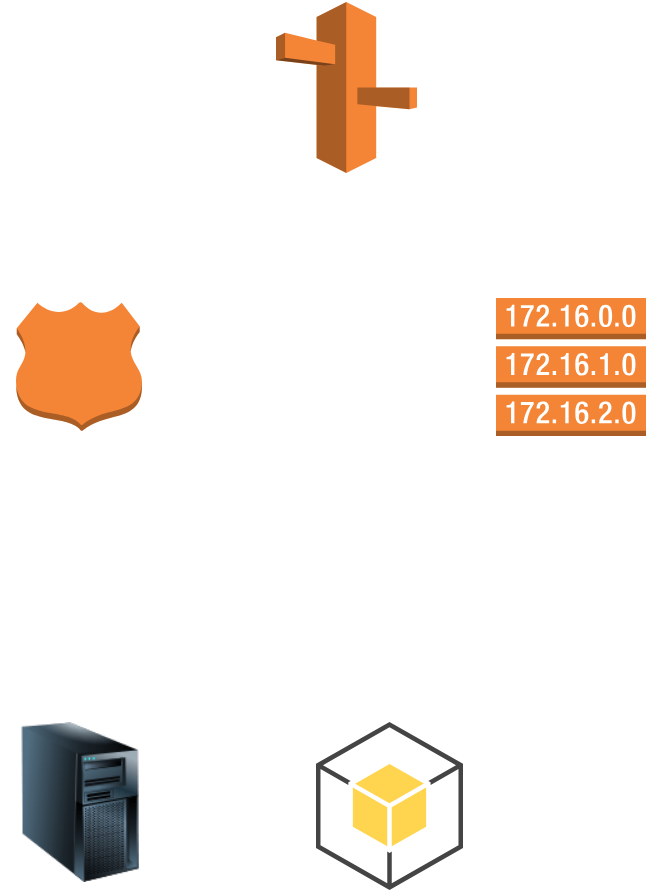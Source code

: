<mxfile version="11.2.4" pages="1"><diagram id="pmvEskAwBIIP_usQLq8I" name="Page-1"><mxGraphModel dx="1033" dy="785" grid="1" gridSize="10" guides="1" tooltips="1" connect="1" arrows="1" fold="1" page="1" pageScale="1" pageWidth="827" pageHeight="1169" math="0" shadow="0"><root><mxCell id="0"/><mxCell id="1" parent="0"/><mxCell id="oYuqqh3CvRdROnIuHOAs-1" value="" style="outlineConnect=0;dashed=0;verticalLabelPosition=bottom;verticalAlign=top;align=center;html=1;shape=mxgraph.aws3.hosted_zone;fillColor=#F58536;gradientColor=none;" vertex="1" parent="1"><mxGeometry x="280" y="220" width="63" height="64.5" as="geometry"/></mxCell><mxCell id="oYuqqh3CvRdROnIuHOAs-2" value="" style="outlineConnect=0;dashed=0;verticalLabelPosition=bottom;verticalAlign=top;align=center;html=1;shape=mxgraph.aws3.route_table;fillColor=#F58536;gradientColor=none;" vertex="1" parent="1"><mxGeometry x="520" y="218" width="75" height="69" as="geometry"/></mxCell><mxCell id="oYuqqh3CvRdROnIuHOAs-3" value="" style="outlineConnect=0;dashed=0;verticalLabelPosition=bottom;verticalAlign=top;align=center;html=1;shape=mxgraph.aws3.route_53;fillColor=#F58536;gradientColor=none;" vertex="1" parent="1"><mxGeometry x="410" y="70" width="70.5" height="85.5" as="geometry"/></mxCell><mxCell id="oYuqqh3CvRdROnIuHOAs-4" value="" style="outlineConnect=0;dashed=0;verticalLabelPosition=bottom;verticalAlign=top;align=center;html=1;shape=mxgraph.aws3.android;fillColor=#FFD44F;gradientColor=none;" vertex="1" parent="1"><mxGeometry x="430" y="430" width="73.5" height="84" as="geometry"/></mxCell><mxCell id="oYuqqh3CvRdROnIuHOAs-5" value="" style="image;html=1;labelBackgroundColor=#ffffff;image=img/lib/clip_art/computers/Server_Tower_128x128.png" vertex="1" parent="1"><mxGeometry x="272" y="430" width="80" height="80" as="geometry"/></mxCell></root></mxGraphModel></diagram></mxfile>
